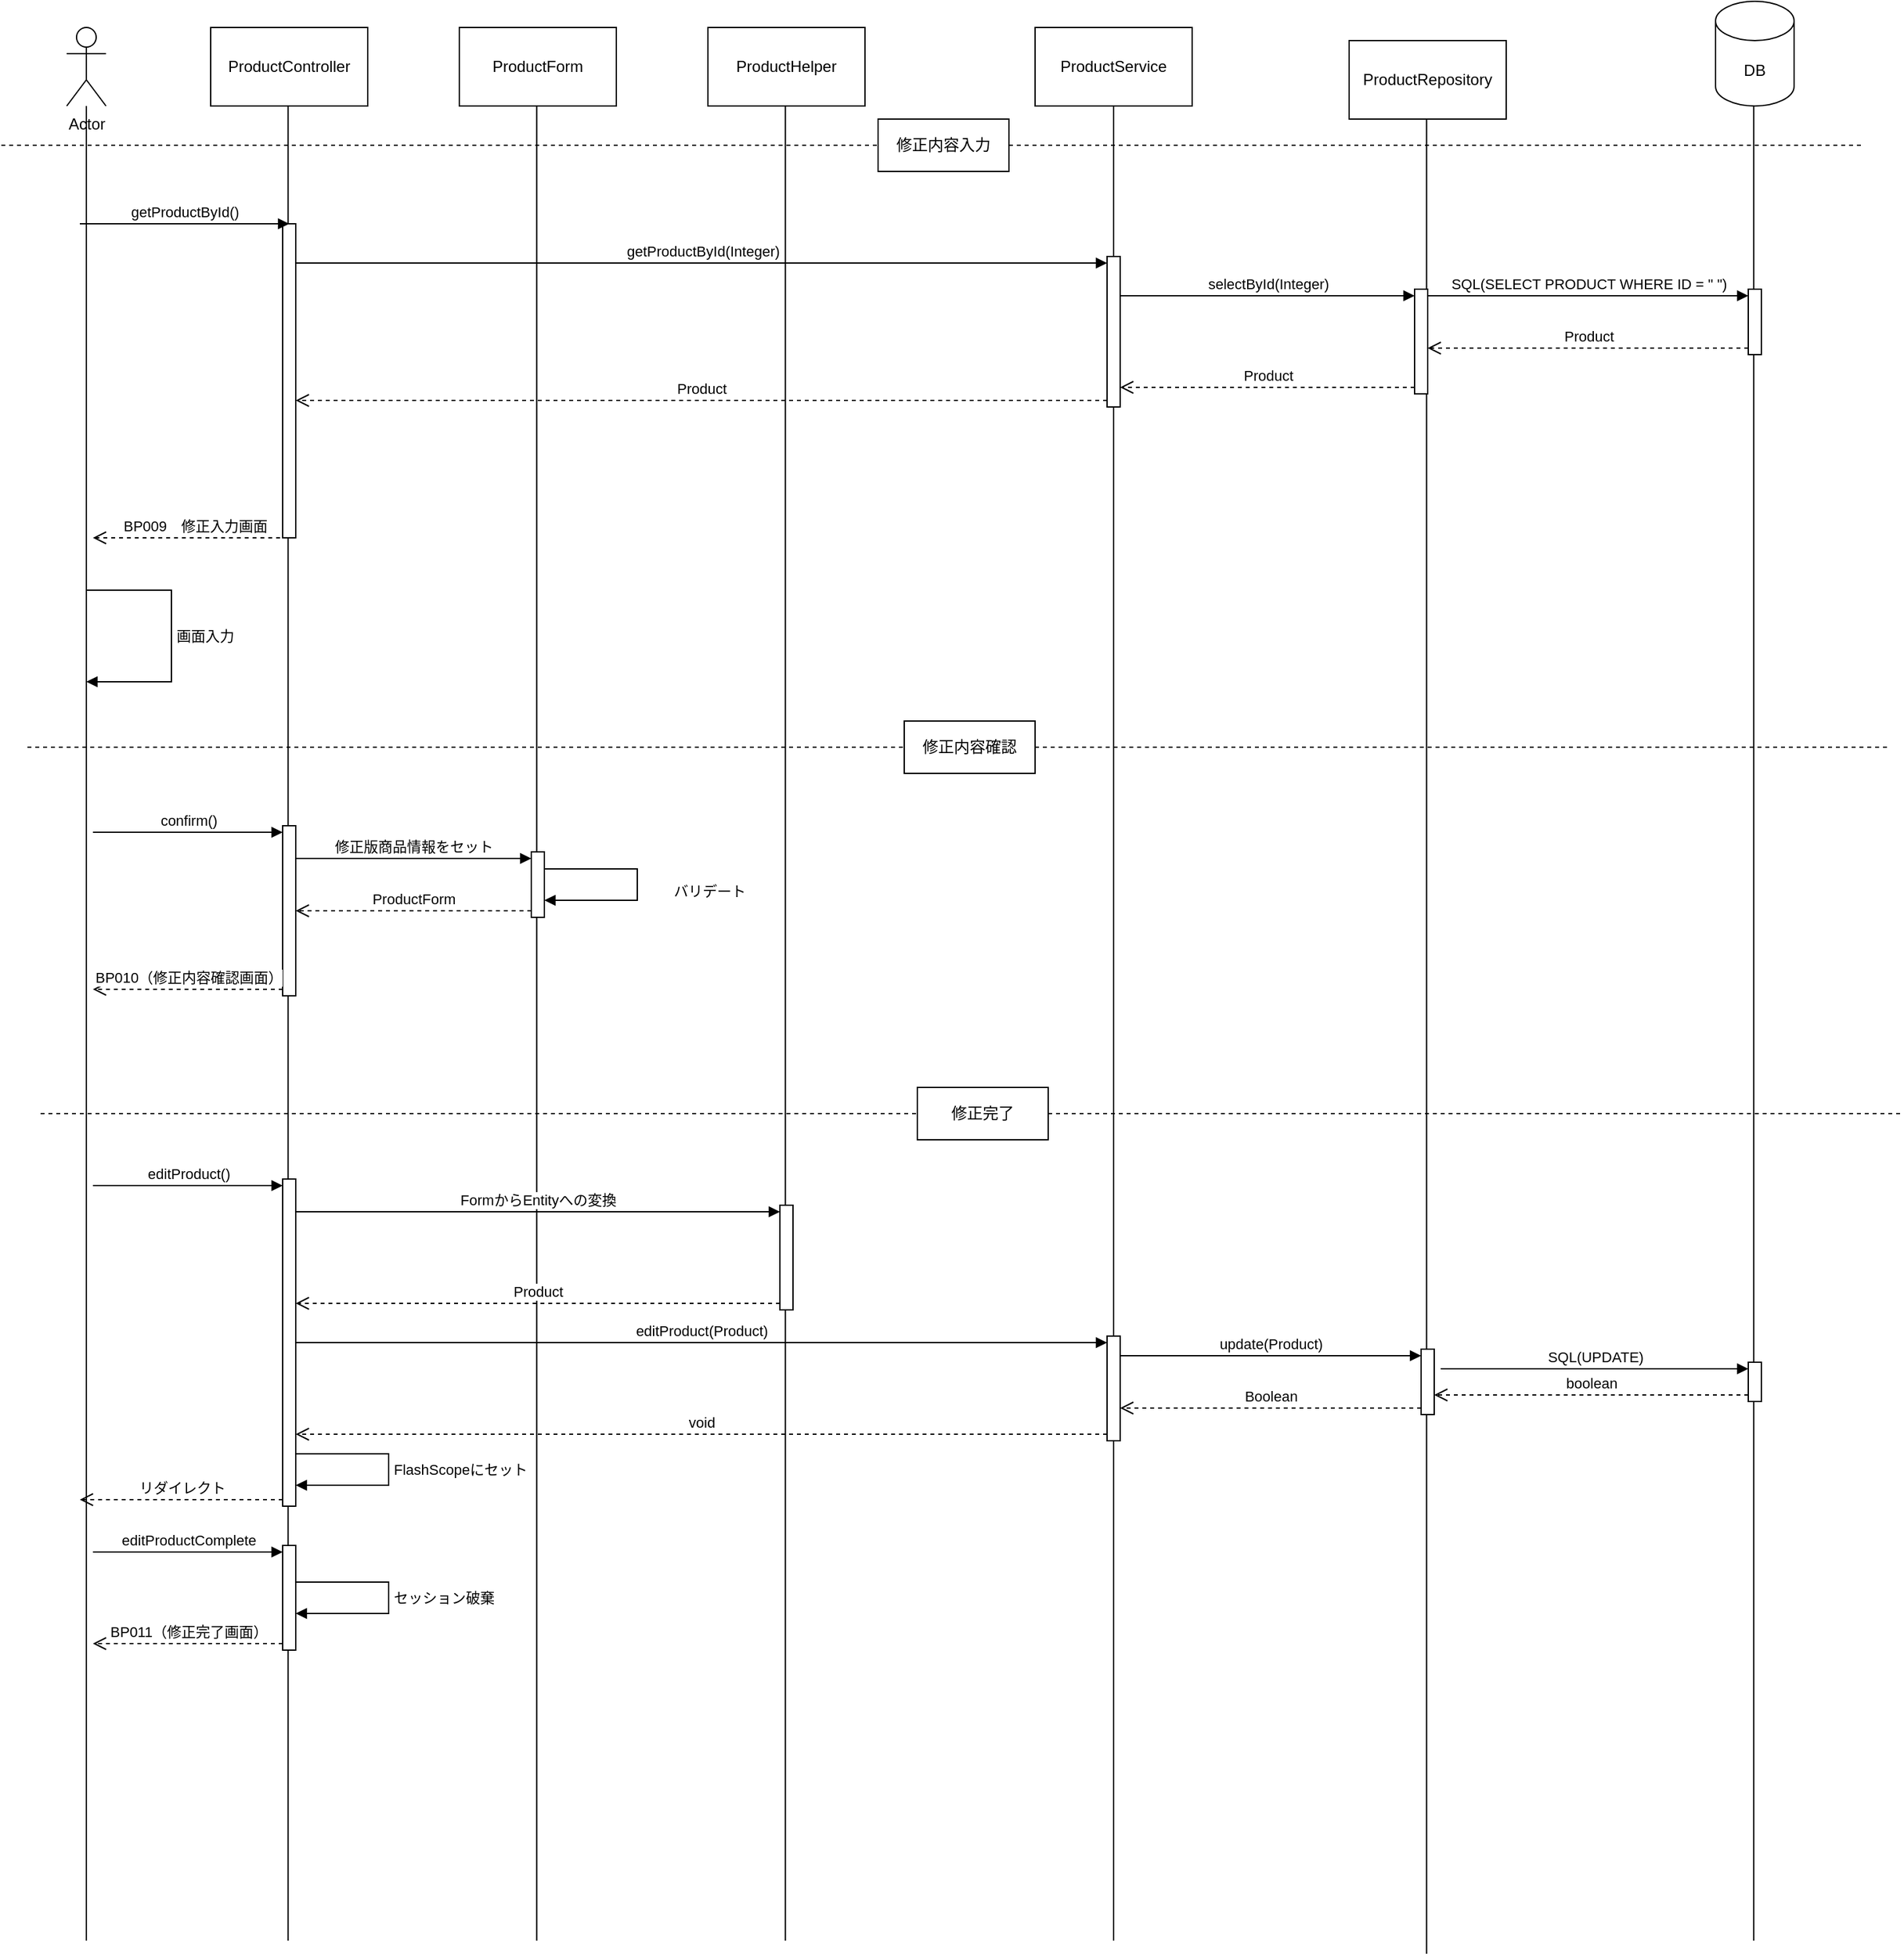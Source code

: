 <mxfile>
    <diagram id="LZ8GwimALvkmILguiknl" name="Page-1">
        <mxGraphModel dx="1206" dy="576" grid="1" gridSize="10" guides="1" tooltips="1" connect="1" arrows="1" fold="1" page="1" pageScale="1" pageWidth="850" pageHeight="1100" math="0" shadow="0">
            <root>
                <mxCell id="0"/>
                <mxCell id="1" parent="0"/>
                <mxCell id="24" value="" style="group" parent="1" vertex="1" connectable="0">
                    <mxGeometry x="160" y="30" width="120" height="1462" as="geometry"/>
                </mxCell>
                <mxCell id="3" value="ProductController" style="rounded=0;whiteSpace=wrap;html=1;" parent="24" vertex="1">
                    <mxGeometry width="120" height="60" as="geometry"/>
                </mxCell>
                <mxCell id="18" value="" style="endArrow=none;html=1;" parent="24" edge="1">
                    <mxGeometry width="50" height="50" relative="1" as="geometry">
                        <mxPoint x="59.17" y="1462" as="sourcePoint"/>
                        <mxPoint x="59.17" y="60" as="targetPoint"/>
                    </mxGeometry>
                </mxCell>
                <mxCell id="33" value="" style="html=1;points=[[0,0,0,0,5],[0,1,0,0,-5],[1,0,0,0,5],[1,1,0,0,-5]];perimeter=orthogonalPerimeter;outlineConnect=0;targetShapes=umlLifeline;portConstraint=eastwest;newEdgeStyle={&quot;curved&quot;:0,&quot;rounded&quot;:0};" parent="24" vertex="1">
                    <mxGeometry x="55" y="150" width="10" height="240" as="geometry"/>
                </mxCell>
                <mxCell id="56" value="BP009　修正入力画面" style="html=1;verticalAlign=bottom;endArrow=open;dashed=1;endSize=8;curved=0;rounded=0;" parent="24" edge="1">
                    <mxGeometry relative="1" as="geometry">
                        <mxPoint x="65" y="390" as="sourcePoint"/>
                        <mxPoint x="-90" y="390" as="targetPoint"/>
                    </mxGeometry>
                </mxCell>
                <mxCell id="68" value="" style="html=1;points=[[0,0,0,0,5],[0,1,0,0,-5],[1,0,0,0,5],[1,1,0,0,-5]];perimeter=orthogonalPerimeter;outlineConnect=0;targetShapes=umlLifeline;portConstraint=eastwest;newEdgeStyle={&quot;curved&quot;:0,&quot;rounded&quot;:0};" parent="24" vertex="1">
                    <mxGeometry x="55" y="610" width="10" height="130" as="geometry"/>
                </mxCell>
                <mxCell id="69" value="confirm()" style="html=1;verticalAlign=bottom;endArrow=block;curved=0;rounded=0;entryX=0;entryY=0;entryDx=0;entryDy=5;" parent="24" target="68" edge="1">
                    <mxGeometry relative="1" as="geometry">
                        <mxPoint x="-90" y="615" as="sourcePoint"/>
                    </mxGeometry>
                </mxCell>
                <mxCell id="70" value="BP010（修正内容確認画面）" style="html=1;verticalAlign=bottom;endArrow=open;dashed=1;endSize=8;curved=0;rounded=0;exitX=0;exitY=1;exitDx=0;exitDy=-5;" parent="24" source="68" edge="1">
                    <mxGeometry relative="1" as="geometry">
                        <mxPoint x="-90" y="735" as="targetPoint"/>
                    </mxGeometry>
                </mxCell>
                <mxCell id="82" value="" style="html=1;points=[[0,0,0,0,5],[0,1,0,0,-5],[1,0,0,0,5],[1,1,0,0,-5]];perimeter=orthogonalPerimeter;outlineConnect=0;targetShapes=umlLifeline;portConstraint=eastwest;newEdgeStyle={&quot;curved&quot;:0,&quot;rounded&quot;:0};" parent="24" vertex="1">
                    <mxGeometry x="55" y="880" width="10" height="250" as="geometry"/>
                </mxCell>
                <mxCell id="83" value="editProduct()" style="html=1;verticalAlign=bottom;endArrow=block;curved=0;rounded=0;entryX=0;entryY=0;entryDx=0;entryDy=5;" parent="24" target="82" edge="1">
                    <mxGeometry relative="1" as="geometry">
                        <mxPoint x="-90" y="885" as="sourcePoint"/>
                    </mxGeometry>
                </mxCell>
                <mxCell id="84" value="リダイレクト" style="html=1;verticalAlign=bottom;endArrow=open;dashed=1;endSize=8;curved=0;rounded=0;exitX=0;exitY=1;exitDx=0;exitDy=-5;" parent="24" source="82" edge="1">
                    <mxGeometry relative="1" as="geometry">
                        <mxPoint x="-100" y="1125" as="targetPoint"/>
                    </mxGeometry>
                </mxCell>
                <mxCell id="115" value="" style="html=1;points=[[0,0,0,0,5],[0,1,0,0,-5],[1,0,0,0,5],[1,1,0,0,-5]];perimeter=orthogonalPerimeter;outlineConnect=0;targetShapes=umlLifeline;portConstraint=eastwest;newEdgeStyle={&quot;curved&quot;:0,&quot;rounded&quot;:0};" parent="24" vertex="1">
                    <mxGeometry x="55" y="1160" width="10" height="80" as="geometry"/>
                </mxCell>
                <mxCell id="116" value="editProductComplete" style="html=1;verticalAlign=bottom;endArrow=block;curved=0;rounded=0;entryX=0;entryY=0;entryDx=0;entryDy=5;" parent="24" target="115" edge="1">
                    <mxGeometry relative="1" as="geometry">
                        <mxPoint x="-90" y="1165" as="sourcePoint"/>
                    </mxGeometry>
                </mxCell>
                <mxCell id="117" value="BP011（修正完了画面）" style="html=1;verticalAlign=bottom;endArrow=open;dashed=1;endSize=8;curved=0;rounded=0;exitX=0;exitY=1;exitDx=0;exitDy=-5;" parent="24" source="115" edge="1">
                    <mxGeometry relative="1" as="geometry">
                        <mxPoint x="-90" y="1235" as="targetPoint"/>
                    </mxGeometry>
                </mxCell>
                <mxCell id="118" value="セッション破棄" style="html=1;align=left;spacingLeft=2;endArrow=block;rounded=0;edgeStyle=orthogonalEdgeStyle;curved=0;rounded=0;" parent="24" edge="1">
                    <mxGeometry relative="1" as="geometry">
                        <mxPoint x="65" y="1188" as="sourcePoint"/>
                        <Array as="points">
                            <mxPoint x="136" y="1188"/>
                            <mxPoint x="136" y="1212"/>
                        </Array>
                        <mxPoint x="65" y="1212" as="targetPoint"/>
                    </mxGeometry>
                </mxCell>
                <mxCell id="119" value="FlashScopeにセット" style="html=1;align=left;spacingLeft=2;endArrow=block;rounded=0;edgeStyle=orthogonalEdgeStyle;curved=0;rounded=0;" edge="1" parent="24">
                    <mxGeometry relative="1" as="geometry">
                        <mxPoint x="65" y="1090" as="sourcePoint"/>
                        <Array as="points">
                            <mxPoint x="136" y="1090"/>
                            <mxPoint x="136" y="1114"/>
                        </Array>
                        <mxPoint x="65" y="1114" as="targetPoint"/>
                    </mxGeometry>
                </mxCell>
                <mxCell id="25" value="" style="group" parent="1" vertex="1" connectable="0">
                    <mxGeometry x="350" y="30" width="120" height="1462" as="geometry"/>
                </mxCell>
                <mxCell id="5" value="ProductForm" style="rounded=0;whiteSpace=wrap;html=1;" parent="25" vertex="1">
                    <mxGeometry width="120" height="60" as="geometry"/>
                </mxCell>
                <mxCell id="19" value="" style="endArrow=none;html=1;" parent="25" edge="1">
                    <mxGeometry width="50" height="50" relative="1" as="geometry">
                        <mxPoint x="59.17" y="1462" as="sourcePoint"/>
                        <mxPoint x="59.17" y="60" as="targetPoint"/>
                    </mxGeometry>
                </mxCell>
                <mxCell id="71" value="" style="html=1;points=[[0,0,0,0,5],[0,1,0,0,-5],[1,0,0,0,5],[1,1,0,0,-5]];perimeter=orthogonalPerimeter;outlineConnect=0;targetShapes=umlLifeline;portConstraint=eastwest;newEdgeStyle={&quot;curved&quot;:0,&quot;rounded&quot;:0};" parent="25" vertex="1">
                    <mxGeometry x="55" y="630" width="10" height="50" as="geometry"/>
                </mxCell>
                <mxCell id="76" value="バリデート" style="html=1;align=left;spacingLeft=2;endArrow=block;rounded=0;edgeStyle=orthogonalEdgeStyle;curved=0;rounded=0;" parent="25" edge="1">
                    <mxGeometry x="0.06" y="24" relative="1" as="geometry">
                        <mxPoint x="65" y="643" as="sourcePoint"/>
                        <Array as="points">
                            <mxPoint x="136" y="643"/>
                            <mxPoint x="136" y="667"/>
                        </Array>
                        <mxPoint x="65" y="667" as="targetPoint"/>
                        <mxPoint as="offset"/>
                    </mxGeometry>
                </mxCell>
                <mxCell id="26" value="" style="group" parent="1" vertex="1" connectable="0">
                    <mxGeometry x="540" y="30" width="120" height="1462" as="geometry"/>
                </mxCell>
                <mxCell id="6" value="ProductHelper" style="rounded=0;whiteSpace=wrap;html=1;" parent="26" vertex="1">
                    <mxGeometry width="120" height="60" as="geometry"/>
                </mxCell>
                <mxCell id="20" value="" style="endArrow=none;html=1;" parent="26" edge="1">
                    <mxGeometry width="50" height="50" relative="1" as="geometry">
                        <mxPoint x="59.17" y="1462" as="sourcePoint"/>
                        <mxPoint x="59.17" y="60" as="targetPoint"/>
                    </mxGeometry>
                </mxCell>
                <mxCell id="100" value="" style="html=1;points=[[0,0,0,0,5],[0,1,0,0,-5],[1,0,0,0,5],[1,1,0,0,-5]];perimeter=orthogonalPerimeter;outlineConnect=0;targetShapes=umlLifeline;portConstraint=eastwest;newEdgeStyle={&quot;curved&quot;:0,&quot;rounded&quot;:0};" parent="26" vertex="1">
                    <mxGeometry x="55" y="900" width="10" height="80" as="geometry"/>
                </mxCell>
                <mxCell id="27" value="" style="group" parent="1" vertex="1" connectable="0">
                    <mxGeometry x="790" y="30" width="120" height="1462" as="geometry"/>
                </mxCell>
                <mxCell id="7" value="ProductService" style="rounded=0;whiteSpace=wrap;html=1;" parent="27" vertex="1">
                    <mxGeometry width="120" height="60" as="geometry"/>
                </mxCell>
                <mxCell id="21" value="" style="endArrow=none;html=1;" parent="27" edge="1">
                    <mxGeometry width="50" height="50" relative="1" as="geometry">
                        <mxPoint x="60" y="1462" as="sourcePoint"/>
                        <mxPoint x="60" y="60" as="targetPoint"/>
                    </mxGeometry>
                </mxCell>
                <mxCell id="35" value="" style="html=1;points=[[0,0,0,0,5],[0,1,0,0,-5],[1,0,0,0,5],[1,1,0,0,-5]];perimeter=orthogonalPerimeter;outlineConnect=0;targetShapes=umlLifeline;portConstraint=eastwest;newEdgeStyle={&quot;curved&quot;:0,&quot;rounded&quot;:0};" parent="27" vertex="1">
                    <mxGeometry x="55" y="175" width="10" height="115" as="geometry"/>
                </mxCell>
                <mxCell id="104" value="" style="html=1;points=[[0,0,0,0,5],[0,1,0,0,-5],[1,0,0,0,5],[1,1,0,0,-5]];perimeter=orthogonalPerimeter;outlineConnect=0;targetShapes=umlLifeline;portConstraint=eastwest;newEdgeStyle={&quot;curved&quot;:0,&quot;rounded&quot;:0};" parent="27" vertex="1">
                    <mxGeometry x="55" y="1000" width="10" height="80" as="geometry"/>
                </mxCell>
                <mxCell id="28" value="" style="group" parent="1" vertex="1" connectable="0">
                    <mxGeometry x="1030" y="40" width="120" height="1462" as="geometry"/>
                </mxCell>
                <mxCell id="8" value="ProductRepository" style="rounded=0;whiteSpace=wrap;html=1;" parent="28" vertex="1">
                    <mxGeometry width="120" height="60" as="geometry"/>
                </mxCell>
                <mxCell id="22" value="" style="endArrow=none;html=1;" parent="28" edge="1">
                    <mxGeometry width="50" height="50" relative="1" as="geometry">
                        <mxPoint x="59.17" y="1462" as="sourcePoint"/>
                        <mxPoint x="59.17" y="60" as="targetPoint"/>
                    </mxGeometry>
                </mxCell>
                <mxCell id="47" value="" style="html=1;points=[[0,0,0,0,5],[0,1,0,0,-5],[1,0,0,0,5],[1,1,0,0,-5]];perimeter=orthogonalPerimeter;outlineConnect=0;targetShapes=umlLifeline;portConstraint=eastwest;newEdgeStyle={&quot;curved&quot;:0,&quot;rounded&quot;:0};" parent="28" vertex="1">
                    <mxGeometry x="50" y="190" width="10" height="80" as="geometry"/>
                </mxCell>
                <mxCell id="107" value="" style="html=1;points=[[0,0,0,0,5],[0,1,0,0,-5],[1,0,0,0,5],[1,1,0,0,-5]];perimeter=orthogonalPerimeter;outlineConnect=0;targetShapes=umlLifeline;portConstraint=eastwest;newEdgeStyle={&quot;curved&quot;:0,&quot;rounded&quot;:0};" parent="28" vertex="1">
                    <mxGeometry x="55" y="1000" width="10" height="50" as="geometry"/>
                </mxCell>
                <mxCell id="29" value="" style="group" parent="1" vertex="1" connectable="0">
                    <mxGeometry x="1310" y="10" width="60" height="1482" as="geometry"/>
                </mxCell>
                <mxCell id="9" value="DB" style="shape=cylinder3;whiteSpace=wrap;html=1;boundedLbl=1;backgroundOutline=1;size=15;" parent="29" vertex="1">
                    <mxGeometry width="60" height="80" as="geometry"/>
                </mxCell>
                <mxCell id="23" value="" style="endArrow=none;html=1;" parent="29" edge="1">
                    <mxGeometry width="50" height="50" relative="1" as="geometry">
                        <mxPoint x="29.17" y="1482" as="sourcePoint"/>
                        <mxPoint x="29.17" y="80" as="targetPoint"/>
                    </mxGeometry>
                </mxCell>
                <mxCell id="53" value="" style="html=1;points=[[0,0,0,0,5],[0,1,0,0,-5],[1,0,0,0,5],[1,1,0,0,-5]];perimeter=orthogonalPerimeter;outlineConnect=0;targetShapes=umlLifeline;portConstraint=eastwest;newEdgeStyle={&quot;curved&quot;:0,&quot;rounded&quot;:0};" parent="29" vertex="1">
                    <mxGeometry x="25" y="220" width="10" height="50" as="geometry"/>
                </mxCell>
                <mxCell id="111" value="" style="html=1;points=[[0,0,0,0,5],[0,1,0,0,-5],[1,0,0,0,5],[1,1,0,0,-5]];perimeter=orthogonalPerimeter;outlineConnect=0;targetShapes=umlLifeline;portConstraint=eastwest;newEdgeStyle={&quot;curved&quot;:0,&quot;rounded&quot;:0};" parent="29" vertex="1">
                    <mxGeometry x="25" y="1040" width="10" height="30" as="geometry"/>
                </mxCell>
                <mxCell id="112" value="SQL(UPDATE)" style="html=1;verticalAlign=bottom;endArrow=block;curved=0;rounded=0;entryX=0;entryY=0;entryDx=0;entryDy=5;" parent="29" target="111" edge="1">
                    <mxGeometry relative="1" as="geometry">
                        <mxPoint x="-210" y="1045" as="sourcePoint"/>
                    </mxGeometry>
                </mxCell>
                <mxCell id="30" value="" style="group" parent="1" vertex="1" connectable="0">
                    <mxGeometry x="50" y="30" width="30" height="1462" as="geometry"/>
                </mxCell>
                <mxCell id="2" value="Actor" style="shape=umlActor;verticalLabelPosition=bottom;verticalAlign=top;html=1;outlineConnect=0;" parent="30" vertex="1">
                    <mxGeometry width="30" height="60" as="geometry"/>
                </mxCell>
                <mxCell id="16" value="" style="endArrow=none;html=1;" parent="30" target="2" edge="1">
                    <mxGeometry width="50" height="50" relative="1" as="geometry">
                        <mxPoint x="15" y="1462" as="sourcePoint"/>
                        <mxPoint x="770" y="60" as="targetPoint"/>
                    </mxGeometry>
                </mxCell>
                <mxCell id="62" value="画面入力" style="html=1;align=left;spacingLeft=2;endArrow=block;rounded=0;edgeStyle=orthogonalEdgeStyle;curved=0;rounded=0;" parent="30" edge="1">
                    <mxGeometry relative="1" as="geometry">
                        <mxPoint x="15" y="430" as="sourcePoint"/>
                        <Array as="points">
                            <mxPoint x="80" y="430"/>
                            <mxPoint x="80" y="500"/>
                        </Array>
                        <mxPoint x="15" y="500" as="targetPoint"/>
                    </mxGeometry>
                </mxCell>
                <mxCell id="31" value="getProductById()" style="html=1;verticalAlign=bottom;endArrow=block;curved=0;rounded=0;" parent="1" edge="1">
                    <mxGeometry width="80" relative="1" as="geometry">
                        <mxPoint x="60" y="180" as="sourcePoint"/>
                        <mxPoint x="220" y="180" as="targetPoint"/>
                    </mxGeometry>
                </mxCell>
                <mxCell id="36" value="getProductById(Integer)" style="html=1;verticalAlign=bottom;endArrow=block;curved=0;rounded=0;entryX=0;entryY=0;entryDx=0;entryDy=5;" parent="1" source="33" target="35" edge="1">
                    <mxGeometry x="0.001" relative="1" as="geometry">
                        <mxPoint x="330" y="205" as="sourcePoint"/>
                        <mxPoint as="offset"/>
                    </mxGeometry>
                </mxCell>
                <mxCell id="37" value="Product" style="html=1;verticalAlign=bottom;endArrow=open;dashed=1;endSize=8;curved=0;rounded=0;exitX=0;exitY=1;exitDx=0;exitDy=-5;" parent="1" source="35" target="33" edge="1">
                    <mxGeometry relative="1" as="geometry">
                        <mxPoint x="330" y="275" as="targetPoint"/>
                    </mxGeometry>
                </mxCell>
                <mxCell id="48" value="selectById(Integer)" style="html=1;verticalAlign=bottom;endArrow=block;curved=0;rounded=0;entryX=0;entryY=0;entryDx=0;entryDy=5;" parent="1" source="35" target="47" edge="1">
                    <mxGeometry relative="1" as="geometry">
                        <mxPoint x="1010" y="225" as="sourcePoint"/>
                    </mxGeometry>
                </mxCell>
                <mxCell id="49" value="Product" style="html=1;verticalAlign=bottom;endArrow=open;dashed=1;endSize=8;curved=0;rounded=0;exitX=0;exitY=1;exitDx=0;exitDy=-5;" parent="1" source="47" target="35" edge="1">
                    <mxGeometry relative="1" as="geometry">
                        <mxPoint x="1010" y="295" as="targetPoint"/>
                    </mxGeometry>
                </mxCell>
                <mxCell id="54" value="SQL(SELECT PRODUCT WHERE ID = &quot; &quot;)" style="html=1;verticalAlign=bottom;endArrow=block;curved=0;rounded=0;entryX=0;entryY=0;entryDx=0;entryDy=5;" parent="1" source="47" target="53" edge="1">
                    <mxGeometry relative="1" as="geometry">
                        <mxPoint x="1090" y="235" as="sourcePoint"/>
                    </mxGeometry>
                </mxCell>
                <mxCell id="55" value="Product" style="html=1;verticalAlign=bottom;endArrow=open;dashed=1;endSize=8;curved=0;rounded=0;exitX=0;exitY=1;exitDx=0;exitDy=-5;" parent="1" source="53" target="47" edge="1">
                    <mxGeometry relative="1" as="geometry">
                        <mxPoint x="1230" y="275" as="targetPoint"/>
                    </mxGeometry>
                </mxCell>
                <mxCell id="63" value="" style="group" parent="1" vertex="1" connectable="0">
                    <mxGeometry y="100" width="1421.333" height="40" as="geometry"/>
                </mxCell>
                <mxCell id="13" value="" style="endArrow=none;dashed=1;html=1;" parent="63" source="14" edge="1">
                    <mxGeometry width="50" height="50" relative="1" as="geometry">
                        <mxPoint y="20" as="sourcePoint"/>
                        <mxPoint x="1421.333" y="20" as="targetPoint"/>
                    </mxGeometry>
                </mxCell>
                <mxCell id="15" value="" style="endArrow=none;dashed=1;html=1;" parent="63" target="14" edge="1">
                    <mxGeometry width="50" height="50" relative="1" as="geometry">
                        <mxPoint y="20" as="sourcePoint"/>
                        <mxPoint x="1421.333" y="20" as="targetPoint"/>
                    </mxGeometry>
                </mxCell>
                <mxCell id="14" value="修正内容入力" style="rounded=0;whiteSpace=wrap;html=1;" parent="63" vertex="1">
                    <mxGeometry x="670" width="100" height="40" as="geometry"/>
                </mxCell>
                <mxCell id="64" value="" style="group" parent="1" vertex="1" connectable="0">
                    <mxGeometry x="20" y="560" width="1421.333" height="40" as="geometry"/>
                </mxCell>
                <mxCell id="65" value="" style="endArrow=none;dashed=1;html=1;" parent="64" source="67" edge="1">
                    <mxGeometry width="50" height="50" relative="1" as="geometry">
                        <mxPoint y="20" as="sourcePoint"/>
                        <mxPoint x="1421.333" y="20" as="targetPoint"/>
                    </mxGeometry>
                </mxCell>
                <mxCell id="66" value="" style="endArrow=none;dashed=1;html=1;" parent="64" target="67" edge="1">
                    <mxGeometry width="50" height="50" relative="1" as="geometry">
                        <mxPoint y="20" as="sourcePoint"/>
                        <mxPoint x="1421.333" y="20" as="targetPoint"/>
                    </mxGeometry>
                </mxCell>
                <mxCell id="67" value="修正内容確認" style="rounded=0;whiteSpace=wrap;html=1;" parent="64" vertex="1">
                    <mxGeometry x="670" width="100" height="40" as="geometry"/>
                </mxCell>
                <mxCell id="73" value="ProductForm" style="html=1;verticalAlign=bottom;endArrow=open;dashed=1;endSize=8;curved=0;rounded=0;exitX=0;exitY=1;exitDx=0;exitDy=-5;" parent="1" source="71" target="68" edge="1">
                    <mxGeometry relative="1" as="geometry">
                        <mxPoint x="330" y="735" as="targetPoint"/>
                    </mxGeometry>
                </mxCell>
                <mxCell id="72" value="修正版商品情報をセット" style="html=1;verticalAlign=bottom;endArrow=block;curved=0;rounded=0;entryX=0;entryY=0;entryDx=0;entryDy=5;" parent="1" source="68" target="71" edge="1">
                    <mxGeometry relative="1" as="geometry">
                        <mxPoint x="230" y="665" as="sourcePoint"/>
                    </mxGeometry>
                </mxCell>
                <mxCell id="78" value="" style="group" parent="1" vertex="1" connectable="0">
                    <mxGeometry x="30" y="840" width="1421.333" height="40" as="geometry"/>
                </mxCell>
                <mxCell id="79" value="" style="endArrow=none;dashed=1;html=1;" parent="78" source="81" edge="1">
                    <mxGeometry width="50" height="50" relative="1" as="geometry">
                        <mxPoint y="20" as="sourcePoint"/>
                        <mxPoint x="1421.333" y="20" as="targetPoint"/>
                    </mxGeometry>
                </mxCell>
                <mxCell id="80" value="" style="endArrow=none;dashed=1;html=1;" parent="78" target="81" edge="1">
                    <mxGeometry width="50" height="50" relative="1" as="geometry">
                        <mxPoint y="20" as="sourcePoint"/>
                        <mxPoint x="1421.333" y="20" as="targetPoint"/>
                    </mxGeometry>
                </mxCell>
                <mxCell id="81" value="修正完了" style="rounded=0;whiteSpace=wrap;html=1;" parent="78" vertex="1">
                    <mxGeometry x="670" width="100" height="40" as="geometry"/>
                </mxCell>
                <mxCell id="101" value="FormからEntityへの変換" style="html=1;verticalAlign=bottom;endArrow=block;curved=0;rounded=0;entryX=0;entryY=0;entryDx=0;entryDy=5;" parent="1" source="82" target="100" edge="1">
                    <mxGeometry relative="1" as="geometry">
                        <mxPoint x="520" y="935" as="sourcePoint"/>
                    </mxGeometry>
                </mxCell>
                <mxCell id="102" value="Product" style="html=1;verticalAlign=bottom;endArrow=open;dashed=1;endSize=8;curved=0;rounded=0;exitX=0;exitY=1;exitDx=0;exitDy=-5;" parent="1" source="100" target="82" edge="1">
                    <mxGeometry relative="1" as="geometry">
                        <mxPoint x="520" y="1005" as="targetPoint"/>
                        <mxPoint as="offset"/>
                    </mxGeometry>
                </mxCell>
                <mxCell id="105" value="editProduct(Product)" style="html=1;verticalAlign=bottom;endArrow=block;curved=0;rounded=0;entryX=0;entryY=0;entryDx=0;entryDy=5;" parent="1" source="82" target="104" edge="1">
                    <mxGeometry relative="1" as="geometry">
                        <mxPoint x="775" y="1035" as="sourcePoint"/>
                    </mxGeometry>
                </mxCell>
                <mxCell id="106" value="void" style="html=1;verticalAlign=bottom;endArrow=open;dashed=1;endSize=8;curved=0;rounded=0;exitX=0;exitY=1;exitDx=0;exitDy=-5;" parent="1" source="104" target="82" edge="1">
                    <mxGeometry relative="1" as="geometry">
                        <mxPoint x="775" y="1105" as="targetPoint"/>
                    </mxGeometry>
                </mxCell>
                <mxCell id="108" value="update(Product)" style="html=1;verticalAlign=bottom;endArrow=block;curved=0;rounded=0;entryX=0;entryY=0;entryDx=0;entryDy=5;" parent="1" source="104" target="107" edge="1">
                    <mxGeometry relative="1" as="geometry">
                        <mxPoint x="1010" y="1045" as="sourcePoint"/>
                    </mxGeometry>
                </mxCell>
                <mxCell id="109" value="Boolean" style="html=1;verticalAlign=bottom;endArrow=open;dashed=1;endSize=8;curved=0;rounded=0;exitX=0;exitY=1;exitDx=0;exitDy=-5;" parent="1" source="107" target="104" edge="1">
                    <mxGeometry relative="1" as="geometry">
                        <mxPoint x="1010" y="1115" as="targetPoint"/>
                    </mxGeometry>
                </mxCell>
                <mxCell id="113" value="boolean" style="html=1;verticalAlign=bottom;endArrow=open;dashed=1;endSize=8;curved=0;rounded=0;exitX=0;exitY=1;exitDx=0;exitDy=-5;" parent="1" source="111" target="107" edge="1">
                    <mxGeometry relative="1" as="geometry">
                        <mxPoint x="1265" y="1125" as="targetPoint"/>
                    </mxGeometry>
                </mxCell>
            </root>
        </mxGraphModel>
    </diagram>
</mxfile>